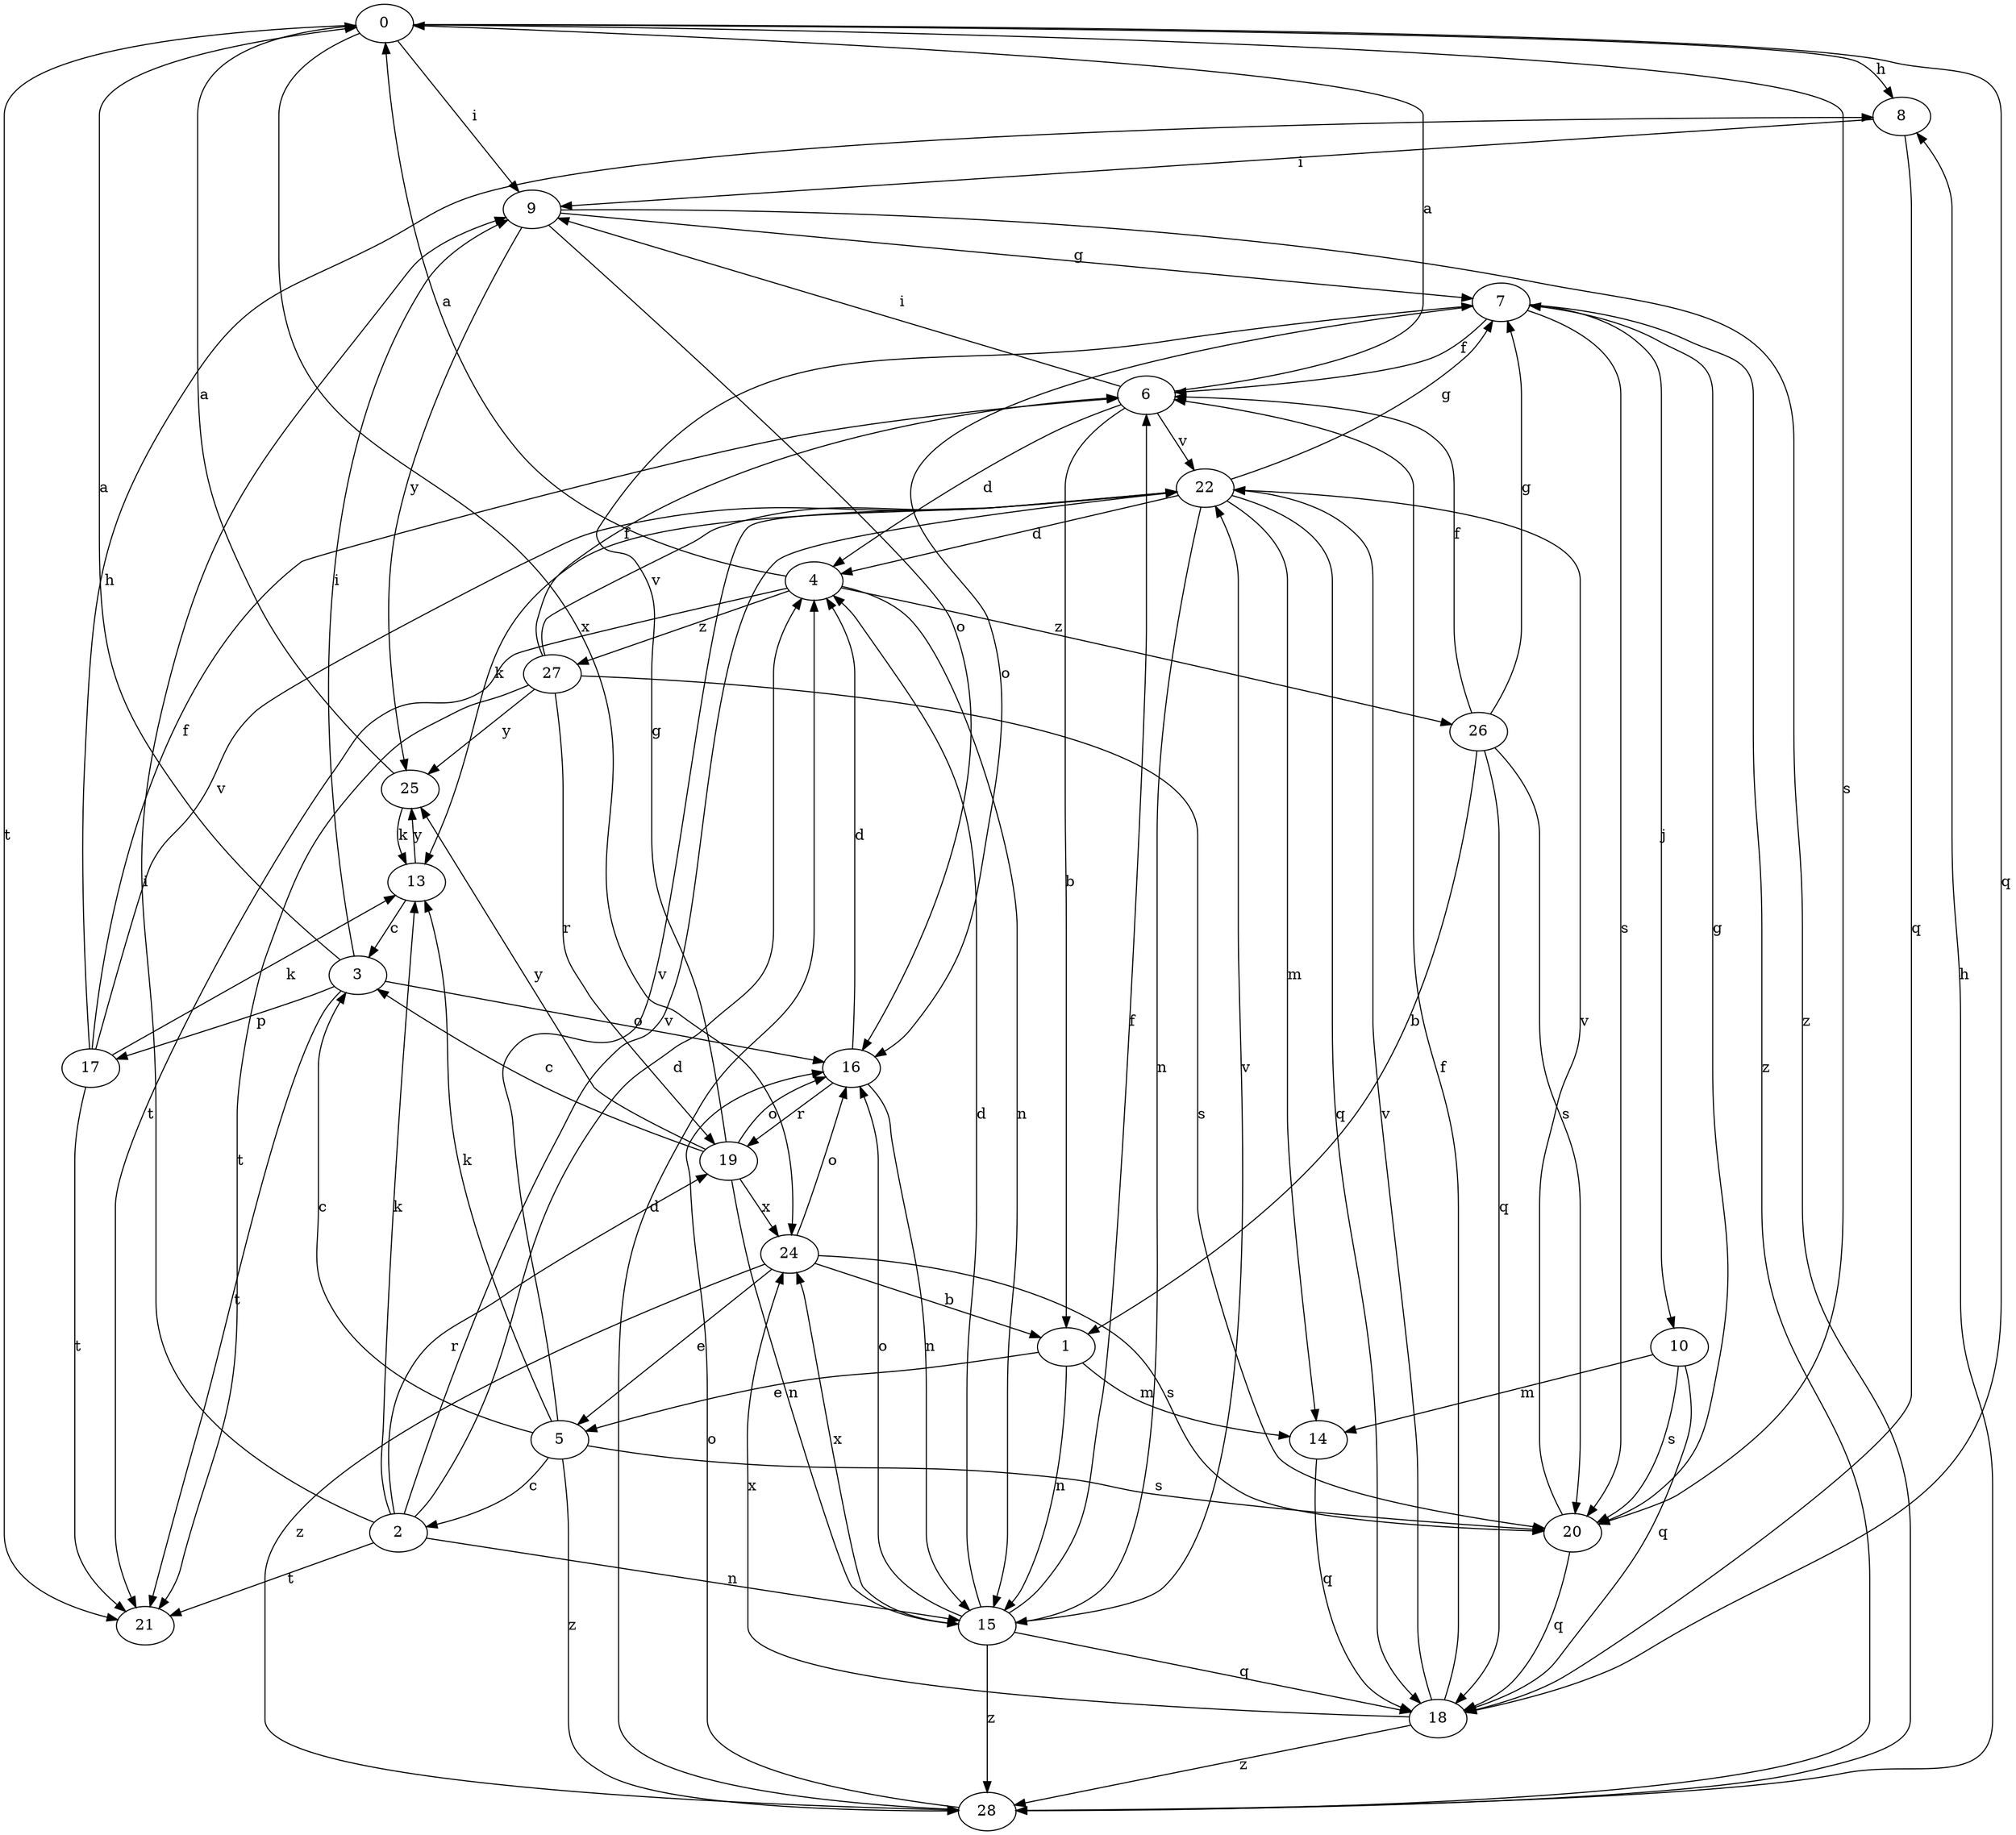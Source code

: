 strict digraph  {
0;
1;
2;
3;
4;
5;
6;
7;
8;
9;
10;
13;
14;
15;
16;
17;
18;
19;
20;
21;
22;
24;
25;
26;
27;
28;
0 -> 8  [label=h];
0 -> 9  [label=i];
0 -> 18  [label=q];
0 -> 20  [label=s];
0 -> 21  [label=t];
0 -> 24  [label=x];
1 -> 5  [label=e];
1 -> 14  [label=m];
1 -> 15  [label=n];
2 -> 4  [label=d];
2 -> 9  [label=i];
2 -> 13  [label=k];
2 -> 15  [label=n];
2 -> 19  [label=r];
2 -> 21  [label=t];
2 -> 22  [label=v];
3 -> 0  [label=a];
3 -> 9  [label=i];
3 -> 16  [label=o];
3 -> 17  [label=p];
3 -> 21  [label=t];
4 -> 0  [label=a];
4 -> 15  [label=n];
4 -> 21  [label=t];
4 -> 26  [label=z];
4 -> 27  [label=z];
5 -> 2  [label=c];
5 -> 3  [label=c];
5 -> 13  [label=k];
5 -> 20  [label=s];
5 -> 22  [label=v];
5 -> 28  [label=z];
6 -> 0  [label=a];
6 -> 1  [label=b];
6 -> 4  [label=d];
6 -> 9  [label=i];
6 -> 22  [label=v];
7 -> 6  [label=f];
7 -> 10  [label=j];
7 -> 16  [label=o];
7 -> 20  [label=s];
7 -> 28  [label=z];
8 -> 9  [label=i];
8 -> 18  [label=q];
9 -> 7  [label=g];
9 -> 16  [label=o];
9 -> 25  [label=y];
9 -> 28  [label=z];
10 -> 14  [label=m];
10 -> 18  [label=q];
10 -> 20  [label=s];
13 -> 3  [label=c];
13 -> 25  [label=y];
14 -> 18  [label=q];
15 -> 4  [label=d];
15 -> 6  [label=f];
15 -> 16  [label=o];
15 -> 18  [label=q];
15 -> 22  [label=v];
15 -> 24  [label=x];
15 -> 28  [label=z];
16 -> 4  [label=d];
16 -> 15  [label=n];
16 -> 19  [label=r];
17 -> 6  [label=f];
17 -> 8  [label=h];
17 -> 13  [label=k];
17 -> 21  [label=t];
17 -> 22  [label=v];
18 -> 6  [label=f];
18 -> 22  [label=v];
18 -> 24  [label=x];
18 -> 28  [label=z];
19 -> 3  [label=c];
19 -> 7  [label=g];
19 -> 15  [label=n];
19 -> 16  [label=o];
19 -> 24  [label=x];
19 -> 25  [label=y];
20 -> 7  [label=g];
20 -> 18  [label=q];
20 -> 22  [label=v];
22 -> 4  [label=d];
22 -> 7  [label=g];
22 -> 13  [label=k];
22 -> 14  [label=m];
22 -> 15  [label=n];
22 -> 18  [label=q];
24 -> 1  [label=b];
24 -> 5  [label=e];
24 -> 16  [label=o];
24 -> 20  [label=s];
24 -> 28  [label=z];
25 -> 0  [label=a];
25 -> 13  [label=k];
26 -> 1  [label=b];
26 -> 6  [label=f];
26 -> 7  [label=g];
26 -> 18  [label=q];
26 -> 20  [label=s];
27 -> 6  [label=f];
27 -> 19  [label=r];
27 -> 20  [label=s];
27 -> 21  [label=t];
27 -> 22  [label=v];
27 -> 25  [label=y];
28 -> 4  [label=d];
28 -> 8  [label=h];
28 -> 16  [label=o];
}
